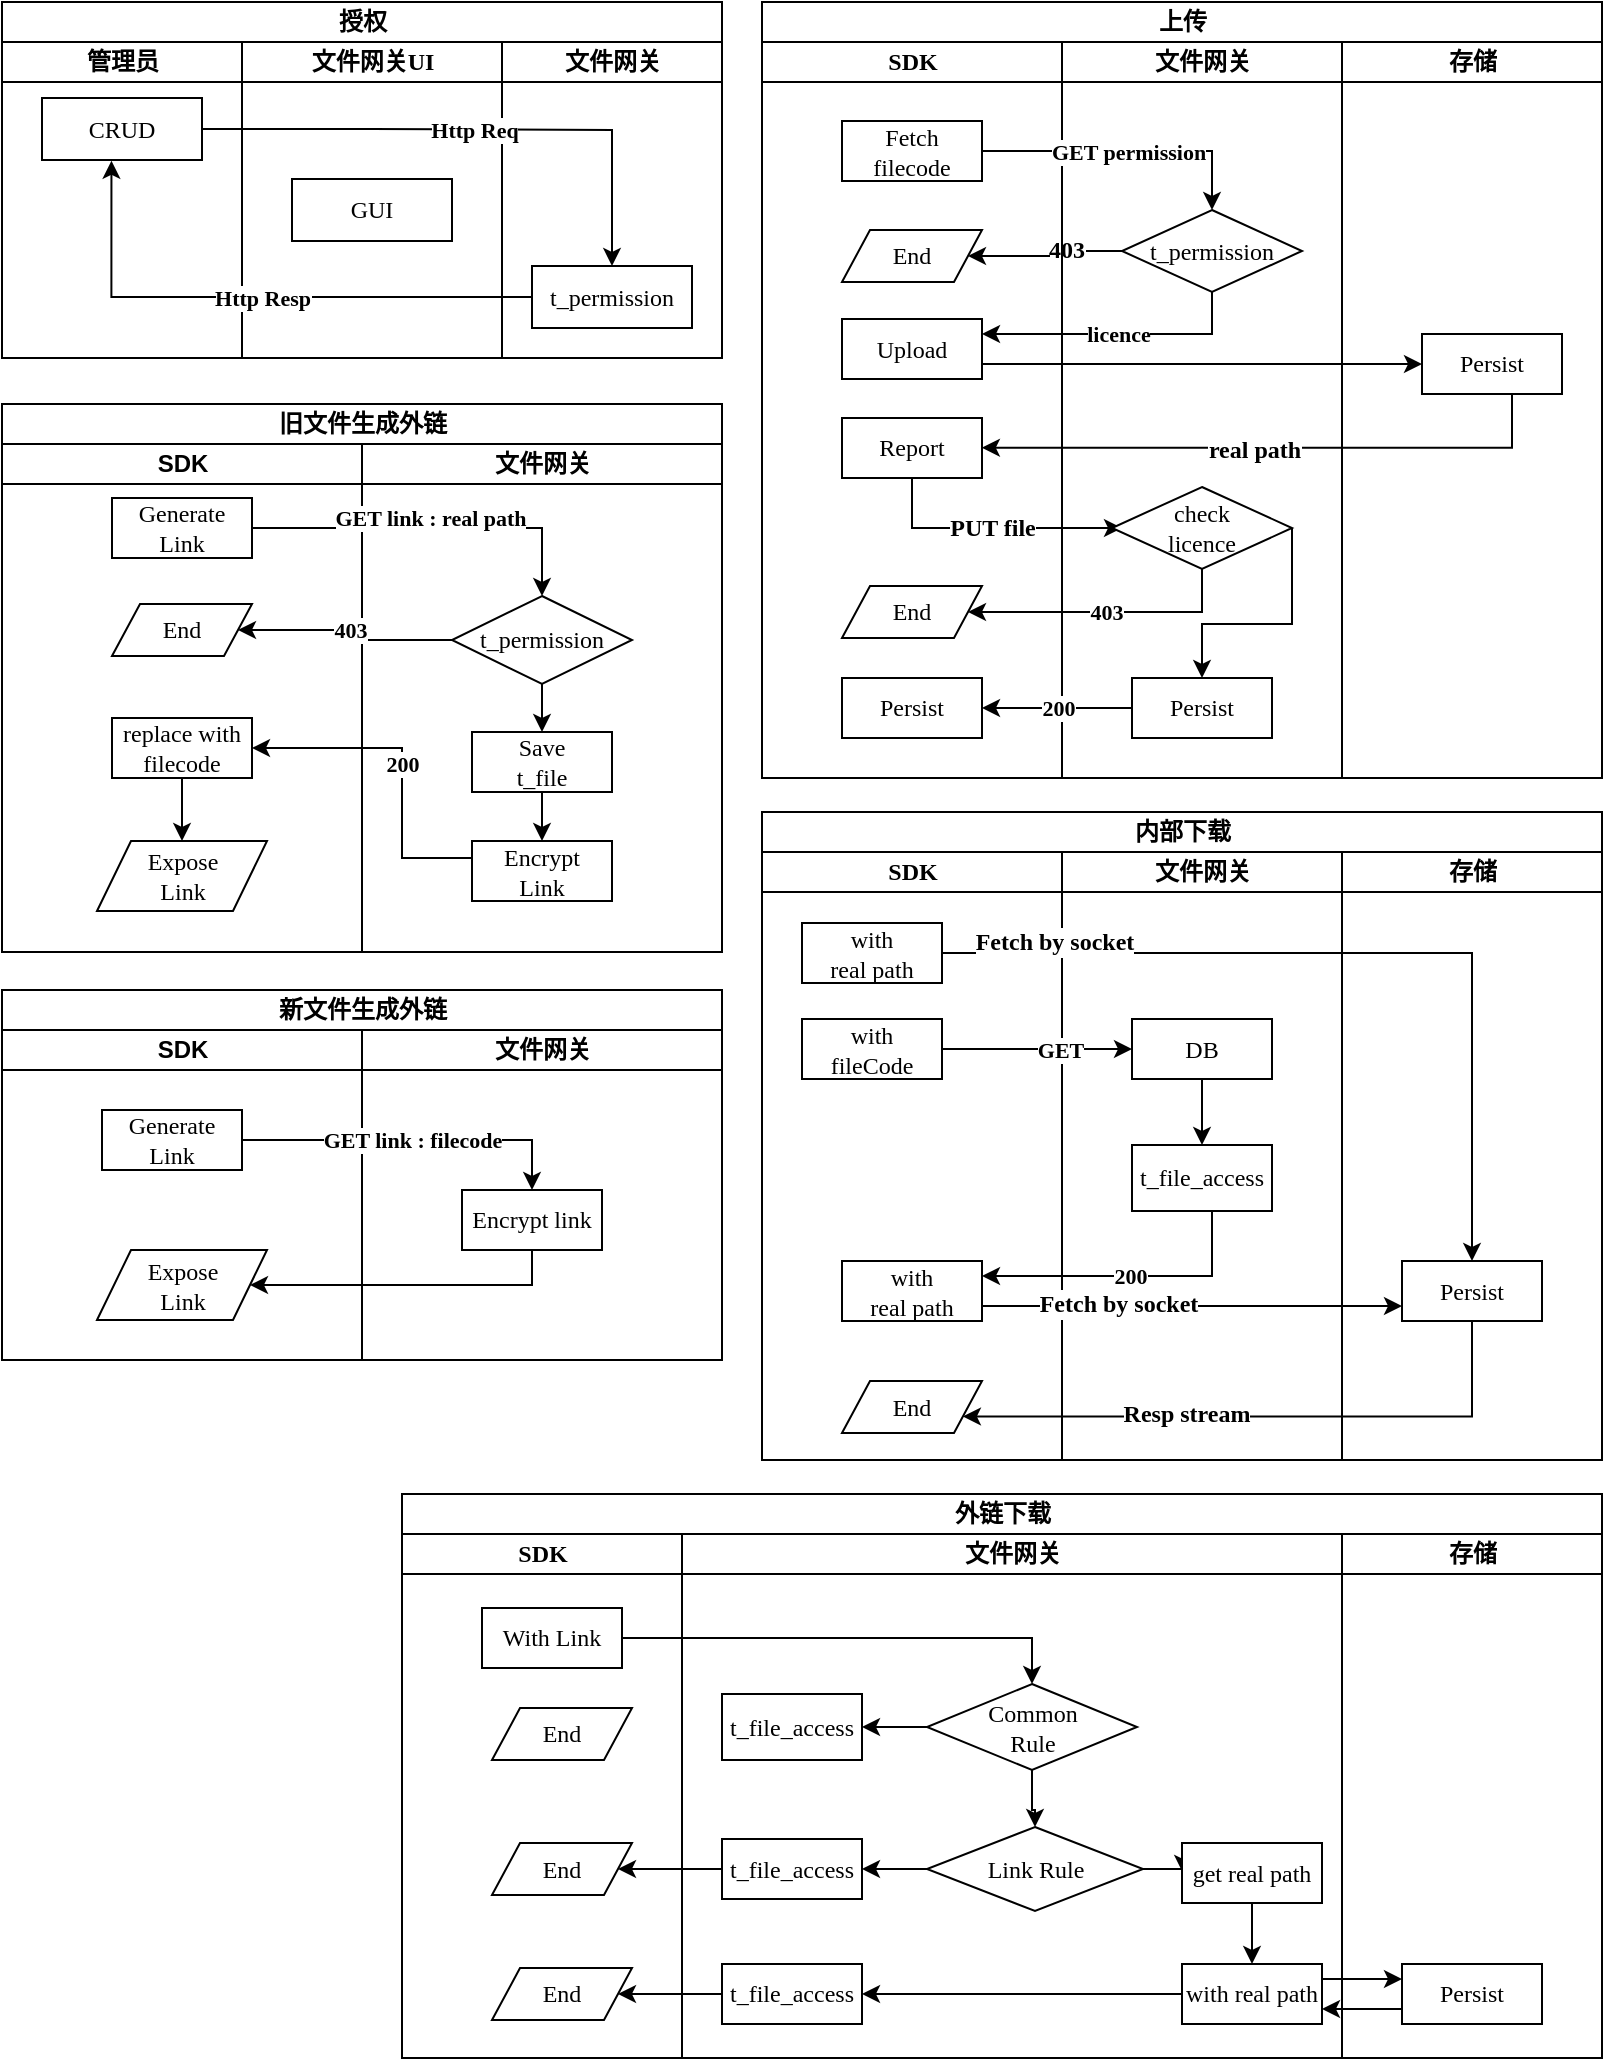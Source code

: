 <mxfile version="10.8.7" type="github"><diagram id="0jSTrixQ_6dw6H2w5kwn" name="第 1 页"><mxGraphModel dx="1802" dy="1701" grid="1" gridSize="10" guides="1" tooltips="1" connect="1" arrows="1" fold="1" page="1" pageScale="1" pageWidth="827" pageHeight="1169" math="0" shadow="0"><root><mxCell id="0"/><mxCell id="1" parent="0"/><mxCell id="T3XiFYMUW9kOPj78n2qc-5" value="上传" style="swimlane;html=1;childLayout=stackLayout;resizeParent=1;resizeParentMax=0;startSize=20;fontFamily=Times New Roman;" parent="1" vertex="1"><mxGeometry x="100" y="-108" width="420" height="388" as="geometry"/></mxCell><mxCell id="tSekcQTDTKY03K4hzvgR-7" style="edgeStyle=orthogonalEdgeStyle;rounded=0;comic=0;orthogonalLoop=1;jettySize=auto;html=1;fontFamily=Times New Roman;" edge="1" parent="T3XiFYMUW9kOPj78n2qc-5" source="tSekcQTDTKY03K4hzvgR-3" target="tSekcQTDTKY03K4hzvgR-8"><mxGeometry relative="1" as="geometry"><mxPoint x="90" y="129.5" as="targetPoint"/></mxGeometry></mxCell><mxCell id="tSekcQTDTKY03K4hzvgR-9" value="&lt;div&gt;&lt;b&gt;403&lt;/b&gt;&lt;/div&gt;" style="text;html=1;resizable=0;points=[];align=center;verticalAlign=middle;labelBackgroundColor=#ffffff;fontFamily=Times New Roman;" vertex="1" connectable="0" parent="tSekcQTDTKY03K4hzvgR-7"><mxGeometry x="-0.3" y="-1" relative="1" as="geometry"><mxPoint as="offset"/></mxGeometry></mxCell><mxCell id="T3XiFYMUW9kOPj78n2qc-6" value="SDK" style="swimlane;html=1;startSize=20;fontFamily=Times New Roman;" parent="T3XiFYMUW9kOPj78n2qc-5" vertex="1"><mxGeometry y="20" width="150" height="368" as="geometry"/></mxCell><mxCell id="T3XiFYMUW9kOPj78n2qc-10" value="Fetch filecode" style="rounded=0;whiteSpace=wrap;html=1;fontFamily=Times New Roman;" parent="T3XiFYMUW9kOPj78n2qc-6" vertex="1"><mxGeometry x="40" y="39.5" width="70" height="30" as="geometry"/></mxCell><mxCell id="tSekcQTDTKY03K4hzvgR-8" value="End" style="shape=parallelogram;perimeter=parallelogramPerimeter;whiteSpace=wrap;html=1;fontFamily=Times New Roman;" vertex="1" parent="T3XiFYMUW9kOPj78n2qc-6"><mxGeometry x="40" y="94" width="70" height="26" as="geometry"/></mxCell><mxCell id="tSekcQTDTKY03K4hzvgR-11" value="Upload" style="rounded=0;whiteSpace=wrap;html=1;fontFamily=Times New Roman;" vertex="1" parent="T3XiFYMUW9kOPj78n2qc-6"><mxGeometry x="40" y="138.5" width="70" height="30" as="geometry"/></mxCell><mxCell id="tSekcQTDTKY03K4hzvgR-30" value="Report" style="rounded=0;whiteSpace=wrap;html=1;fontFamily=Times New Roman;" vertex="1" parent="T3XiFYMUW9kOPj78n2qc-6"><mxGeometry x="40" y="188" width="70" height="30" as="geometry"/></mxCell><mxCell id="tSekcQTDTKY03K4hzvgR-66" value="Persist" style="rounded=0;whiteSpace=wrap;html=1;fontFamily=Times New Roman;" vertex="1" parent="T3XiFYMUW9kOPj78n2qc-6"><mxGeometry x="40" y="318" width="70" height="30" as="geometry"/></mxCell><mxCell id="tSekcQTDTKY03K4hzvgR-77" value="End" style="shape=parallelogram;perimeter=parallelogramPerimeter;whiteSpace=wrap;html=1;fontFamily=Times New Roman;" vertex="1" parent="T3XiFYMUW9kOPj78n2qc-6"><mxGeometry x="40" y="272" width="70" height="26" as="geometry"/></mxCell><mxCell id="T3XiFYMUW9kOPj78n2qc-7" value="文件网关" style="swimlane;html=1;startSize=20;fontFamily=Times New Roman;" parent="T3XiFYMUW9kOPj78n2qc-5" vertex="1"><mxGeometry x="150" y="20" width="140" height="368" as="geometry"/></mxCell><mxCell id="tSekcQTDTKY03K4hzvgR-3" value="t_permission" style="rhombus;whiteSpace=wrap;html=1;fontFamily=Times New Roman;" vertex="1" parent="T3XiFYMUW9kOPj78n2qc-7"><mxGeometry x="30" y="84" width="90" height="41" as="geometry"/></mxCell><mxCell id="tSekcQTDTKY03K4hzvgR-80" value="Persist" style="rounded=0;whiteSpace=wrap;html=1;fontFamily=Times New Roman;" vertex="1" parent="T3XiFYMUW9kOPj78n2qc-7"><mxGeometry x="35" y="318" width="70" height="30" as="geometry"/></mxCell><mxCell id="T3XiFYMUW9kOPj78n2qc-8" value="存储" style="swimlane;html=1;startSize=20;fontFamily=Times New Roman;" parent="T3XiFYMUW9kOPj78n2qc-5" vertex="1"><mxGeometry x="290" y="20" width="130" height="368" as="geometry"/></mxCell><mxCell id="tSekcQTDTKY03K4hzvgR-15" value="Persist" style="rounded=0;whiteSpace=wrap;html=1;fontFamily=Times New Roman;" vertex="1" parent="T3XiFYMUW9kOPj78n2qc-8"><mxGeometry x="40" y="146" width="70" height="30" as="geometry"/></mxCell><mxCell id="tSekcQTDTKY03K4hzvgR-26" style="edgeStyle=orthogonalEdgeStyle;rounded=0;comic=0;orthogonalLoop=1;jettySize=auto;html=1;entryX=1;entryY=0.5;entryDx=0;entryDy=0;fontFamily=Times New Roman;" edge="1" parent="T3XiFYMUW9kOPj78n2qc-5" source="tSekcQTDTKY03K4hzvgR-15"><mxGeometry relative="1" as="geometry"><mxPoint x="109.931" y="222.862" as="targetPoint"/><Array as="points"><mxPoint x="375" y="223"/></Array></mxGeometry></mxCell><mxCell id="tSekcQTDTKY03K4hzvgR-27" value="&lt;b&gt;real path&lt;/b&gt;" style="text;html=1;resizable=0;points=[];align=center;verticalAlign=middle;labelBackgroundColor=#ffffff;fontFamily=Times New Roman;" vertex="1" connectable="0" parent="tSekcQTDTKY03K4hzvgR-26"><mxGeometry x="0.071" y="1" relative="1" as="geometry"><mxPoint as="offset"/></mxGeometry></mxCell><mxCell id="tSekcQTDTKY03K4hzvgR-34" style="edgeStyle=orthogonalEdgeStyle;rounded=0;comic=0;orthogonalLoop=1;jettySize=auto;html=1;fontFamily=Times New Roman;" edge="1" parent="T3XiFYMUW9kOPj78n2qc-5" source="tSekcQTDTKY03K4hzvgR-30"><mxGeometry relative="1" as="geometry"><mxPoint x="180" y="263" as="targetPoint"/><Array as="points"><mxPoint x="75" y="263"/></Array></mxGeometry></mxCell><mxCell id="tSekcQTDTKY03K4hzvgR-35" value="&lt;div&gt;PUT file&lt;/div&gt;" style="text;html=1;resizable=0;points=[];align=center;verticalAlign=middle;labelBackgroundColor=#ffffff;fontStyle=1;fontFamily=Times New Roman;" vertex="1" connectable="0" parent="tSekcQTDTKY03K4hzvgR-34"><mxGeometry x="-0.329" relative="1" as="geometry"><mxPoint x="21" as="offset"/></mxGeometry></mxCell><mxCell id="tSekcQTDTKY03K4hzvgR-61" style="edgeStyle=orthogonalEdgeStyle;rounded=0;comic=0;orthogonalLoop=1;jettySize=auto;html=1;exitX=1;exitY=0.75;exitDx=0;exitDy=0;entryX=0;entryY=0.5;entryDx=0;entryDy=0;fontFamily=Times New Roman;" edge="1" parent="T3XiFYMUW9kOPj78n2qc-5" source="tSekcQTDTKY03K4hzvgR-11" target="tSekcQTDTKY03K4hzvgR-15"><mxGeometry relative="1" as="geometry"/></mxCell><mxCell id="tSekcQTDTKY03K4hzvgR-65" value="&lt;b&gt;GET permission&lt;/b&gt;" style="edgeStyle=orthogonalEdgeStyle;rounded=0;comic=0;orthogonalLoop=1;jettySize=auto;html=1;entryX=0.5;entryY=0;entryDx=0;entryDy=0;fontFamily=Times New Roman;" edge="1" parent="T3XiFYMUW9kOPj78n2qc-5" source="T3XiFYMUW9kOPj78n2qc-10" target="tSekcQTDTKY03K4hzvgR-3"><mxGeometry relative="1" as="geometry"/></mxCell><mxCell id="tSekcQTDTKY03K4hzvgR-84" value="&lt;b&gt;licence&lt;/b&gt;" style="edgeStyle=orthogonalEdgeStyle;rounded=0;comic=0;orthogonalLoop=1;jettySize=auto;html=1;entryX=1;entryY=0.25;entryDx=0;entryDy=0;fontFamily=Times New Roman;" edge="1" parent="T3XiFYMUW9kOPj78n2qc-5" source="tSekcQTDTKY03K4hzvgR-3" target="tSekcQTDTKY03K4hzvgR-11"><mxGeometry relative="1" as="geometry"><Array as="points"><mxPoint x="225" y="166"/></Array></mxGeometry></mxCell><mxCell id="tSekcQTDTKY03K4hzvgR-86" value="&lt;b&gt;200&lt;/b&gt;" style="edgeStyle=orthogonalEdgeStyle;rounded=0;comic=0;orthogonalLoop=1;jettySize=auto;html=1;entryX=1;entryY=0.5;entryDx=0;entryDy=0;fontFamily=Times New Roman;" edge="1" parent="T3XiFYMUW9kOPj78n2qc-5" source="tSekcQTDTKY03K4hzvgR-80" target="tSekcQTDTKY03K4hzvgR-66"><mxGeometry relative="1" as="geometry"/></mxCell><mxCell id="T3XiFYMUW9kOPj78n2qc-14" value="授权" style="swimlane;html=1;childLayout=stackLayout;resizeParent=1;resizeParentMax=0;startSize=20;fontFamily=Times New Roman;" parent="1" vertex="1"><mxGeometry x="-280" y="-108" width="360" height="178" as="geometry"/></mxCell><mxCell id="T3XiFYMUW9kOPj78n2qc-15" value="管理员" style="swimlane;html=1;startSize=20;fontFamily=Times New Roman;" parent="T3XiFYMUW9kOPj78n2qc-14" vertex="1"><mxGeometry y="20" width="120" height="158" as="geometry"/></mxCell><mxCell id="T3XiFYMUW9kOPj78n2qc-18" value="&lt;div&gt;CRUD&lt;/div&gt;" style="rounded=0;whiteSpace=wrap;html=1;fontFamily=Times New Roman;" parent="T3XiFYMUW9kOPj78n2qc-15" vertex="1"><mxGeometry x="20" y="28" width="80" height="31" as="geometry"/></mxCell><mxCell id="T3XiFYMUW9kOPj78n2qc-16" value="文件网关UI" style="swimlane;html=1;startSize=20;fontFamily=Times New Roman;" parent="T3XiFYMUW9kOPj78n2qc-14" vertex="1"><mxGeometry x="120" y="20" width="130" height="158" as="geometry"/></mxCell><mxCell id="T3XiFYMUW9kOPj78n2qc-21" value="GUI" style="rounded=0;whiteSpace=wrap;html=1;fontFamily=Times New Roman;" parent="T3XiFYMUW9kOPj78n2qc-16" vertex="1"><mxGeometry x="25" y="68.5" width="80" height="31" as="geometry"/></mxCell><mxCell id="T3XiFYMUW9kOPj78n2qc-17" value="文件网关" style="swimlane;html=1;startSize=20;fontFamily=Times New Roman;" parent="T3XiFYMUW9kOPj78n2qc-14" vertex="1"><mxGeometry x="250" y="20" width="110" height="158" as="geometry"/></mxCell><mxCell id="T3XiFYMUW9kOPj78n2qc-23" value="t_permission" style="rounded=0;whiteSpace=wrap;html=1;fontFamily=Times New Roman;" parent="T3XiFYMUW9kOPj78n2qc-17" vertex="1"><mxGeometry x="15" y="112" width="80" height="31" as="geometry"/></mxCell><mxCell id="T3XiFYMUW9kOPj78n2qc-24" value="&lt;font&gt;&lt;b&gt;Http Req&lt;/b&gt;&lt;/font&gt;" style="edgeStyle=orthogonalEdgeStyle;rounded=0;comic=0;orthogonalLoop=1;jettySize=auto;html=1;entryX=0.5;entryY=0;entryDx=0;entryDy=0;fontFamily=Times New Roman;exitX=1;exitY=0.5;exitDx=0;exitDy=0;" parent="T3XiFYMUW9kOPj78n2qc-14" source="T3XiFYMUW9kOPj78n2qc-18" target="T3XiFYMUW9kOPj78n2qc-23" edge="1"><mxGeometry relative="1" as="geometry"><mxPoint x="260" y="116.5" as="targetPoint"/><mxPoint x="150" y="68" as="sourcePoint"/><Array as="points"><mxPoint x="185" y="64"/><mxPoint x="305" y="64"/></Array></mxGeometry></mxCell><mxCell id="T3XiFYMUW9kOPj78n2qc-25" value="&lt;b&gt;Http Resp&lt;/b&gt;" style="edgeStyle=orthogonalEdgeStyle;rounded=0;comic=0;orthogonalLoop=1;jettySize=auto;html=1;entryX=0.434;entryY=1.013;entryDx=0;entryDy=0;fontFamily=Times New Roman;entryPerimeter=0;" parent="T3XiFYMUW9kOPj78n2qc-14" source="T3XiFYMUW9kOPj78n2qc-23" target="T3XiFYMUW9kOPj78n2qc-18" edge="1"><mxGeometry x="-0.031" relative="1" as="geometry"><mxPoint as="offset"/></mxGeometry></mxCell><mxCell id="tSekcQTDTKY03K4hzvgR-51" value="旧文件生成外链" style="swimlane;html=1;childLayout=stackLayout;resizeParent=1;resizeParentMax=0;startSize=20;fontFamily=Times New Roman;" vertex="1" parent="1"><mxGeometry x="-280" y="93" width="360" height="274" as="geometry"/></mxCell><mxCell id="tSekcQTDTKY03K4hzvgR-52" value="SDK" style="swimlane;html=1;startSize=20;" vertex="1" parent="tSekcQTDTKY03K4hzvgR-51"><mxGeometry y="20" width="180" height="254" as="geometry"/></mxCell><mxCell id="tSekcQTDTKY03K4hzvgR-106" value="&lt;div&gt;Expose&lt;/div&gt;&lt;div&gt;Link&lt;/div&gt;" style="shape=parallelogram;perimeter=parallelogramPerimeter;whiteSpace=wrap;html=1;fontFamily=Times New Roman;" vertex="1" parent="tSekcQTDTKY03K4hzvgR-52"><mxGeometry x="47.5" y="198.5" width="85" height="35" as="geometry"/></mxCell><mxCell id="tSekcQTDTKY03K4hzvgR-53" value="文件网关" style="swimlane;html=1;startSize=20;" vertex="1" parent="tSekcQTDTKY03K4hzvgR-51"><mxGeometry x="180" y="20" width="180" height="254" as="geometry"/></mxCell><mxCell id="tSekcQTDTKY03K4hzvgR-101" style="edgeStyle=orthogonalEdgeStyle;rounded=0;comic=0;orthogonalLoop=1;jettySize=auto;html=1;entryX=0.5;entryY=0;entryDx=0;entryDy=0;fontFamily=Times New Roman;" edge="1" parent="tSekcQTDTKY03K4hzvgR-53" source="tSekcQTDTKY03K4hzvgR-87" target="tSekcQTDTKY03K4hzvgR-100"><mxGeometry relative="1" as="geometry"/></mxCell><mxCell id="tSekcQTDTKY03K4hzvgR-87" value="t_permission" style="rhombus;whiteSpace=wrap;html=1;fontFamily=Times New Roman;" vertex="1" parent="tSekcQTDTKY03K4hzvgR-53"><mxGeometry x="45" y="76" width="90" height="44" as="geometry"/></mxCell><mxCell id="tSekcQTDTKY03K4hzvgR-132" style="edgeStyle=orthogonalEdgeStyle;rounded=0;comic=0;orthogonalLoop=1;jettySize=auto;html=1;entryX=0.5;entryY=0;entryDx=0;entryDy=0;fontFamily=Times New Roman;" edge="1" parent="tSekcQTDTKY03K4hzvgR-53" source="tSekcQTDTKY03K4hzvgR-100" target="tSekcQTDTKY03K4hzvgR-130"><mxGeometry relative="1" as="geometry"/></mxCell><mxCell id="tSekcQTDTKY03K4hzvgR-100" value="Save&lt;div&gt;t_file&lt;/div&gt;" style="rounded=0;whiteSpace=wrap;html=1;fontFamily=Times New Roman;" vertex="1" parent="tSekcQTDTKY03K4hzvgR-53"><mxGeometry x="55" y="144" width="70" height="30" as="geometry"/></mxCell><mxCell id="tSekcQTDTKY03K4hzvgR-130" value="Encrypt&lt;div&gt;Link&lt;/div&gt;" style="rounded=0;whiteSpace=wrap;html=1;fontFamily=Times New Roman;" vertex="1" parent="tSekcQTDTKY03K4hzvgR-53"><mxGeometry x="55" y="198.5" width="70" height="30" as="geometry"/></mxCell><mxCell id="tSekcQTDTKY03K4hzvgR-93" value="&lt;b&gt;GET link : real path&lt;br&gt;&lt;/b&gt;" style="edgeStyle=orthogonalEdgeStyle;rounded=0;comic=0;orthogonalLoop=1;jettySize=auto;html=1;entryX=0.5;entryY=0;entryDx=0;entryDy=0;fontFamily=Times New Roman;" edge="1" parent="1" source="tSekcQTDTKY03K4hzvgR-70" target="tSekcQTDTKY03K4hzvgR-87"><mxGeometry x="-0.011" y="5" relative="1" as="geometry"><mxPoint as="offset"/></mxGeometry></mxCell><mxCell id="tSekcQTDTKY03K4hzvgR-70" value="Generate Link" style="rounded=0;whiteSpace=wrap;html=1;fontFamily=Times New Roman;" vertex="1" parent="1"><mxGeometry x="-225" y="140" width="70" height="30" as="geometry"/></mxCell><mxCell id="tSekcQTDTKY03K4hzvgR-82" value="&lt;b&gt;403&lt;/b&gt;" style="edgeStyle=orthogonalEdgeStyle;rounded=0;comic=0;orthogonalLoop=1;jettySize=auto;html=1;exitX=0.5;exitY=1;exitDx=0;exitDy=0;fontFamily=Times New Roman;entryX=1;entryY=0.5;entryDx=0;entryDy=0;" edge="1" parent="1" source="tSekcQTDTKY03K4hzvgR-71" target="tSekcQTDTKY03K4hzvgR-77"><mxGeometry relative="1" as="geometry"><mxPoint x="210" y="196" as="targetPoint"/><Array as="points"><mxPoint x="320" y="197"/></Array></mxGeometry></mxCell><mxCell id="tSekcQTDTKY03K4hzvgR-85" style="edgeStyle=orthogonalEdgeStyle;rounded=0;comic=0;orthogonalLoop=1;jettySize=auto;html=1;exitX=1;exitY=0.5;exitDx=0;exitDy=0;entryX=0.5;entryY=0;entryDx=0;entryDy=0;fontFamily=Times New Roman;" edge="1" parent="1" source="tSekcQTDTKY03K4hzvgR-71" target="tSekcQTDTKY03K4hzvgR-80"><mxGeometry relative="1" as="geometry"><Array as="points"><mxPoint x="365" y="203"/><mxPoint x="320" y="203"/></Array></mxGeometry></mxCell><mxCell id="tSekcQTDTKY03K4hzvgR-71" value="&lt;div&gt;check&lt;br&gt;&lt;/div&gt;&lt;div&gt;licence&lt;/div&gt;" style="rhombus;whiteSpace=wrap;html=1;fontFamily=Times New Roman;" vertex="1" parent="1"><mxGeometry x="275" y="134.5" width="90" height="41" as="geometry"/></mxCell><mxCell id="tSekcQTDTKY03K4hzvgR-97" value="End" style="shape=parallelogram;perimeter=parallelogramPerimeter;whiteSpace=wrap;html=1;fontFamily=Times New Roman;" vertex="1" parent="1"><mxGeometry x="-225" y="193" width="70" height="26" as="geometry"/></mxCell><mxCell id="tSekcQTDTKY03K4hzvgR-98" value="&lt;b&gt;403&lt;/b&gt;" style="edgeStyle=orthogonalEdgeStyle;rounded=0;comic=0;orthogonalLoop=1;jettySize=auto;html=1;entryX=1;entryY=0.5;entryDx=0;entryDy=0;fontFamily=Times New Roman;" edge="1" parent="1" source="tSekcQTDTKY03K4hzvgR-87" target="tSekcQTDTKY03K4hzvgR-97"><mxGeometry relative="1" as="geometry"/></mxCell><mxCell id="tSekcQTDTKY03K4hzvgR-109" style="edgeStyle=orthogonalEdgeStyle;rounded=0;comic=0;orthogonalLoop=1;jettySize=auto;html=1;entryX=0.5;entryY=0;entryDx=0;entryDy=0;fontFamily=Times New Roman;" edge="1" parent="1" source="tSekcQTDTKY03K4hzvgR-103" target="tSekcQTDTKY03K4hzvgR-106"><mxGeometry relative="1" as="geometry"/></mxCell><mxCell id="tSekcQTDTKY03K4hzvgR-103" value="&lt;div&gt;replace with&lt;/div&gt;&lt;div&gt;filecode&lt;/div&gt;" style="rounded=0;whiteSpace=wrap;html=1;fontFamily=Times New Roman;" vertex="1" parent="1"><mxGeometry x="-225" y="250" width="70" height="30" as="geometry"/></mxCell><mxCell id="tSekcQTDTKY03K4hzvgR-118" value="新文件生成外链" style="swimlane;html=1;childLayout=stackLayout;resizeParent=1;resizeParentMax=0;startSize=20;fontFamily=Times New Roman;" vertex="1" parent="1"><mxGeometry x="-280" y="386" width="360" height="185" as="geometry"/></mxCell><mxCell id="tSekcQTDTKY03K4hzvgR-119" value="SDK" style="swimlane;html=1;startSize=20;" vertex="1" parent="tSekcQTDTKY03K4hzvgR-118"><mxGeometry y="20" width="180" height="165" as="geometry"/></mxCell><mxCell id="tSekcQTDTKY03K4hzvgR-120" value="&lt;div&gt;Expose&lt;/div&gt;&lt;div&gt;Link&lt;/div&gt;" style="shape=parallelogram;perimeter=parallelogramPerimeter;whiteSpace=wrap;html=1;fontFamily=Times New Roman;" vertex="1" parent="tSekcQTDTKY03K4hzvgR-119"><mxGeometry x="47.5" y="110" width="85" height="35" as="geometry"/></mxCell><mxCell id="tSekcQTDTKY03K4hzvgR-125" value="Generate Link" style="rounded=0;whiteSpace=wrap;html=1;fontFamily=Times New Roman;" vertex="1" parent="tSekcQTDTKY03K4hzvgR-119"><mxGeometry x="50" y="40" width="70" height="30" as="geometry"/></mxCell><mxCell id="tSekcQTDTKY03K4hzvgR-121" value="文件网关" style="swimlane;html=1;startSize=20;" vertex="1" parent="tSekcQTDTKY03K4hzvgR-118"><mxGeometry x="180" y="20" width="180" height="165" as="geometry"/></mxCell><mxCell id="tSekcQTDTKY03K4hzvgR-124" value="Encrypt link" style="rounded=0;whiteSpace=wrap;html=1;fontFamily=Times New Roman;" vertex="1" parent="tSekcQTDTKY03K4hzvgR-121"><mxGeometry x="50" y="80" width="70" height="30" as="geometry"/></mxCell><mxCell id="tSekcQTDTKY03K4hzvgR-128" value="&lt;b&gt;GET link : filecode&lt;/b&gt;" style="edgeStyle=orthogonalEdgeStyle;rounded=0;comic=0;orthogonalLoop=1;jettySize=auto;html=1;entryX=0.5;entryY=0;entryDx=0;entryDy=0;fontFamily=Times New Roman;" edge="1" parent="tSekcQTDTKY03K4hzvgR-118" source="tSekcQTDTKY03K4hzvgR-125" target="tSekcQTDTKY03K4hzvgR-124"><mxGeometry relative="1" as="geometry"/></mxCell><mxCell id="tSekcQTDTKY03K4hzvgR-129" style="edgeStyle=orthogonalEdgeStyle;rounded=0;comic=0;orthogonalLoop=1;jettySize=auto;html=1;entryX=1;entryY=0.5;entryDx=0;entryDy=0;fontFamily=Times New Roman;" edge="1" parent="tSekcQTDTKY03K4hzvgR-118" source="tSekcQTDTKY03K4hzvgR-124" target="tSekcQTDTKY03K4hzvgR-120"><mxGeometry relative="1" as="geometry"><Array as="points"><mxPoint x="265" y="147"/></Array></mxGeometry></mxCell><mxCell id="tSekcQTDTKY03K4hzvgR-133" value="&lt;b&gt;200&lt;/b&gt;" style="edgeStyle=orthogonalEdgeStyle;rounded=0;comic=0;orthogonalLoop=1;jettySize=auto;html=1;entryX=1;entryY=0.5;entryDx=0;entryDy=0;fontFamily=Times New Roman;" edge="1" parent="1" source="tSekcQTDTKY03K4hzvgR-130" target="tSekcQTDTKY03K4hzvgR-103"><mxGeometry relative="1" as="geometry"><Array as="points"><mxPoint x="-80" y="320"/><mxPoint x="-80" y="265"/></Array></mxGeometry></mxCell><mxCell id="tSekcQTDTKY03K4hzvgR-180" value="内部下载" style="swimlane;html=1;childLayout=stackLayout;resizeParent=1;resizeParentMax=0;startSize=20;fontFamily=Times New Roman;" vertex="1" parent="1"><mxGeometry x="100" y="297" width="420" height="324" as="geometry"/></mxCell><mxCell id="tSekcQTDTKY03K4hzvgR-183" value="SDK" style="swimlane;html=1;startSize=20;fontFamily=Times New Roman;" vertex="1" parent="tSekcQTDTKY03K4hzvgR-180"><mxGeometry y="20" width="150" height="304" as="geometry"/></mxCell><mxCell id="tSekcQTDTKY03K4hzvgR-184" value="&lt;div&gt;with&lt;/div&gt;&lt;div&gt;real path&lt;br&gt;&lt;/div&gt;" style="rounded=0;whiteSpace=wrap;html=1;fontFamily=Times New Roman;" vertex="1" parent="tSekcQTDTKY03K4hzvgR-183"><mxGeometry x="20" y="35.5" width="70" height="30" as="geometry"/></mxCell><mxCell id="tSekcQTDTKY03K4hzvgR-188" value="&lt;div&gt;with&lt;/div&gt;&lt;div&gt;real path&lt;/div&gt;" style="rounded=0;whiteSpace=wrap;html=1;fontFamily=Times New Roman;" vertex="1" parent="tSekcQTDTKY03K4hzvgR-183"><mxGeometry x="40" y="204.5" width="70" height="30" as="geometry"/></mxCell><mxCell id="tSekcQTDTKY03K4hzvgR-189" value="End" style="shape=parallelogram;perimeter=parallelogramPerimeter;whiteSpace=wrap;html=1;fontFamily=Times New Roman;" vertex="1" parent="tSekcQTDTKY03K4hzvgR-183"><mxGeometry x="40" y="264.5" width="70" height="26" as="geometry"/></mxCell><mxCell id="tSekcQTDTKY03K4hzvgR-276" value="&lt;div&gt;with&lt;/div&gt;&lt;div&gt;fileCode&lt;br&gt;&lt;/div&gt;" style="rounded=0;whiteSpace=wrap;html=1;fontFamily=Times New Roman;" vertex="1" parent="tSekcQTDTKY03K4hzvgR-183"><mxGeometry x="20" y="83.5" width="70" height="30" as="geometry"/></mxCell><mxCell id="tSekcQTDTKY03K4hzvgR-190" value="文件网关" style="swimlane;html=1;startSize=20;fontFamily=Times New Roman;" vertex="1" parent="tSekcQTDTKY03K4hzvgR-180"><mxGeometry x="150" y="20" width="140" height="304" as="geometry"/></mxCell><mxCell id="tSekcQTDTKY03K4hzvgR-279" style="edgeStyle=orthogonalEdgeStyle;rounded=0;comic=0;orthogonalLoop=1;jettySize=auto;html=1;entryX=0.5;entryY=0;entryDx=0;entryDy=0;fontFamily=Times New Roman;" edge="1" parent="tSekcQTDTKY03K4hzvgR-190" source="tSekcQTDTKY03K4hzvgR-186" target="tSekcQTDTKY03K4hzvgR-219"><mxGeometry relative="1" as="geometry"/></mxCell><mxCell id="tSekcQTDTKY03K4hzvgR-186" value="DB" style="rounded=0;whiteSpace=wrap;html=1;fontFamily=Times New Roman;" vertex="1" parent="tSekcQTDTKY03K4hzvgR-190"><mxGeometry x="35" y="83.5" width="70" height="30" as="geometry"/></mxCell><mxCell id="tSekcQTDTKY03K4hzvgR-219" value="t_file_access" style="rounded=0;whiteSpace=wrap;html=1;fontFamily=Times New Roman;" vertex="1" parent="tSekcQTDTKY03K4hzvgR-190"><mxGeometry x="35" y="146.5" width="70" height="33" as="geometry"/></mxCell><mxCell id="tSekcQTDTKY03K4hzvgR-193" value="存储" style="swimlane;html=1;startSize=20;fontFamily=Times New Roman;" vertex="1" parent="tSekcQTDTKY03K4hzvgR-180"><mxGeometry x="290" y="20" width="130" height="304" as="geometry"/></mxCell><mxCell id="tSekcQTDTKY03K4hzvgR-194" value="Persist" style="rounded=0;whiteSpace=wrap;html=1;fontFamily=Times New Roman;" vertex="1" parent="tSekcQTDTKY03K4hzvgR-193"><mxGeometry x="30" y="204.5" width="70" height="30" as="geometry"/></mxCell><mxCell id="tSekcQTDTKY03K4hzvgR-205" style="edgeStyle=orthogonalEdgeStyle;rounded=0;comic=0;orthogonalLoop=1;jettySize=auto;html=1;entryX=0.5;entryY=0;entryDx=0;entryDy=0;fontFamily=Times New Roman;exitX=1;exitY=0.5;exitDx=0;exitDy=0;" edge="1" parent="tSekcQTDTKY03K4hzvgR-180" source="tSekcQTDTKY03K4hzvgR-184" target="tSekcQTDTKY03K4hzvgR-194"><mxGeometry relative="1" as="geometry"><mxPoint x="119.806" y="130.086" as="sourcePoint"/><Array as="points"><mxPoint x="355" y="70"/></Array></mxGeometry></mxCell><mxCell id="tSekcQTDTKY03K4hzvgR-208" value="&lt;div&gt;&lt;b&gt;Fetch by socket&lt;/b&gt;&lt;/div&gt;" style="text;html=1;resizable=0;points=[];align=center;verticalAlign=middle;labelBackgroundColor=#ffffff;fontFamily=Times New Roman;" vertex="1" connectable="0" parent="tSekcQTDTKY03K4hzvgR-205"><mxGeometry x="0.118" y="3" relative="1" as="geometry"><mxPoint x="-178" y="-3" as="offset"/></mxGeometry></mxCell><mxCell id="tSekcQTDTKY03K4hzvgR-210" value="&lt;b&gt;GET&lt;br&gt;&lt;/b&gt;" style="edgeStyle=orthogonalEdgeStyle;rounded=0;comic=0;orthogonalLoop=1;jettySize=auto;html=1;entryX=0;entryY=0.5;entryDx=0;entryDy=0;fontFamily=Times New Roman;exitX=1;exitY=0.5;exitDx=0;exitDy=0;" edge="1" parent="tSekcQTDTKY03K4hzvgR-180" source="tSekcQTDTKY03K4hzvgR-276" target="tSekcQTDTKY03K4hzvgR-186"><mxGeometry x="0.247" relative="1" as="geometry"><mxPoint x="75.241" y="149.893" as="sourcePoint"/><Array as="points"/><mxPoint as="offset"/></mxGeometry></mxCell><mxCell id="tSekcQTDTKY03K4hzvgR-213" style="edgeStyle=orthogonalEdgeStyle;rounded=0;comic=0;orthogonalLoop=1;jettySize=auto;html=1;exitX=1;exitY=0.75;exitDx=0;exitDy=0;entryX=0;entryY=0.75;entryDx=0;entryDy=0;fontFamily=Times New Roman;" edge="1" parent="tSekcQTDTKY03K4hzvgR-180" source="tSekcQTDTKY03K4hzvgR-188" target="tSekcQTDTKY03K4hzvgR-194"><mxGeometry relative="1" as="geometry"><Array as="points"><mxPoint x="320" y="247"/></Array></mxGeometry></mxCell><mxCell id="tSekcQTDTKY03K4hzvgR-216" value="&lt;div&gt;&lt;b&gt;Fetch by socket&lt;/b&gt;&lt;/div&gt;" style="text;html=1;resizable=0;points=[];align=center;verticalAlign=middle;labelBackgroundColor=#ffffff;fontFamily=Times New Roman;" vertex="1" connectable="0" parent="tSekcQTDTKY03K4hzvgR-213"><mxGeometry x="-0.351" y="1" relative="1" as="geometry"><mxPoint as="offset"/></mxGeometry></mxCell><mxCell id="tSekcQTDTKY03K4hzvgR-223" value="&lt;b&gt;200&lt;/b&gt;" style="edgeStyle=orthogonalEdgeStyle;rounded=0;comic=0;orthogonalLoop=1;jettySize=auto;html=1;entryX=1;entryY=0.25;entryDx=0;entryDy=0;fontFamily=Times New Roman;" edge="1" parent="tSekcQTDTKY03K4hzvgR-180" source="tSekcQTDTKY03K4hzvgR-219" target="tSekcQTDTKY03K4hzvgR-188"><mxGeometry relative="1" as="geometry"><Array as="points"><mxPoint x="225" y="232"/></Array></mxGeometry></mxCell><mxCell id="tSekcQTDTKY03K4hzvgR-280" style="edgeStyle=orthogonalEdgeStyle;rounded=0;comic=0;orthogonalLoop=1;jettySize=auto;html=1;entryX=1;entryY=0.75;entryDx=0;entryDy=0;fontFamily=Times New Roman;" edge="1" parent="tSekcQTDTKY03K4hzvgR-180" source="tSekcQTDTKY03K4hzvgR-194" target="tSekcQTDTKY03K4hzvgR-189"><mxGeometry relative="1" as="geometry"><Array as="points"><mxPoint x="355" y="302"/></Array></mxGeometry></mxCell><mxCell id="tSekcQTDTKY03K4hzvgR-281" value="&lt;b&gt;Resp stream&lt;/b&gt;" style="text;html=1;resizable=0;points=[];align=center;verticalAlign=middle;labelBackgroundColor=#ffffff;fontFamily=Times New Roman;" vertex="1" connectable="0" parent="tSekcQTDTKY03K4hzvgR-280"><mxGeometry x="0.26" y="-1" relative="1" as="geometry"><mxPoint as="offset"/></mxGeometry></mxCell><mxCell id="tSekcQTDTKY03K4hzvgR-224" value="外链下载" style="swimlane;html=1;childLayout=stackLayout;resizeParent=1;resizeParentMax=0;startSize=20;fontFamily=Times New Roman;" vertex="1" parent="1"><mxGeometry x="-80" y="638" width="600" height="282" as="geometry"/></mxCell><mxCell id="tSekcQTDTKY03K4hzvgR-225" value="SDK" style="swimlane;html=1;startSize=20;fontFamily=Times New Roman;" vertex="1" parent="tSekcQTDTKY03K4hzvgR-224"><mxGeometry y="20" width="140" height="262" as="geometry"/></mxCell><mxCell id="tSekcQTDTKY03K4hzvgR-226" value="With Link" style="rounded=0;whiteSpace=wrap;html=1;fontFamily=Times New Roman;" vertex="1" parent="tSekcQTDTKY03K4hzvgR-225"><mxGeometry x="40" y="37" width="70" height="30" as="geometry"/></mxCell><mxCell id="tSekcQTDTKY03K4hzvgR-228" value="End" style="shape=parallelogram;perimeter=parallelogramPerimeter;whiteSpace=wrap;html=1;fontFamily=Times New Roman;" vertex="1" parent="tSekcQTDTKY03K4hzvgR-225"><mxGeometry x="45" y="87" width="70" height="26" as="geometry"/></mxCell><mxCell id="tSekcQTDTKY03K4hzvgR-252" value="End" style="shape=parallelogram;perimeter=parallelogramPerimeter;whiteSpace=wrap;html=1;fontFamily=Times New Roman;" vertex="1" parent="tSekcQTDTKY03K4hzvgR-225"><mxGeometry x="45" y="154.5" width="70" height="26" as="geometry"/></mxCell><mxCell id="tSekcQTDTKY03K4hzvgR-263" value="End" style="shape=parallelogram;perimeter=parallelogramPerimeter;whiteSpace=wrap;html=1;fontFamily=Times New Roman;" vertex="1" parent="tSekcQTDTKY03K4hzvgR-225"><mxGeometry x="45" y="217" width="70" height="26" as="geometry"/></mxCell><mxCell id="tSekcQTDTKY03K4hzvgR-231" value="文件网关" style="swimlane;html=1;startSize=20;fontFamily=Times New Roman;" vertex="1" parent="tSekcQTDTKY03K4hzvgR-224"><mxGeometry x="140" y="20" width="330" height="262" as="geometry"/></mxCell><mxCell id="tSekcQTDTKY03K4hzvgR-234" value="t_file_access" style="rounded=0;whiteSpace=wrap;html=1;fontFamily=Times New Roman;" vertex="1" parent="tSekcQTDTKY03K4hzvgR-231"><mxGeometry x="20" y="80" width="70" height="33" as="geometry"/></mxCell><mxCell id="tSekcQTDTKY03K4hzvgR-266" style="edgeStyle=orthogonalEdgeStyle;rounded=0;comic=0;orthogonalLoop=1;jettySize=auto;html=1;fontFamily=Times New Roman;" edge="1" parent="tSekcQTDTKY03K4hzvgR-231" source="tSekcQTDTKY03K4hzvgR-229" target="tSekcQTDTKY03K4hzvgR-234"><mxGeometry relative="1" as="geometry"/></mxCell><mxCell id="tSekcQTDTKY03K4hzvgR-286" style="edgeStyle=orthogonalEdgeStyle;rounded=0;comic=0;orthogonalLoop=1;jettySize=auto;html=1;entryX=0.5;entryY=0;entryDx=0;entryDy=0;fontFamily=Times New Roman;" edge="1" parent="tSekcQTDTKY03K4hzvgR-231" source="tSekcQTDTKY03K4hzvgR-229" target="tSekcQTDTKY03K4hzvgR-250"><mxGeometry relative="1" as="geometry"/></mxCell><mxCell id="tSekcQTDTKY03K4hzvgR-229" value="&lt;div&gt;Common&lt;/div&gt;&lt;div&gt;Rule&lt;br&gt;&lt;/div&gt;" style="rhombus;whiteSpace=wrap;html=1;fontFamily=Times New Roman;" vertex="1" parent="tSekcQTDTKY03K4hzvgR-231"><mxGeometry x="122.5" y="75" width="105" height="43" as="geometry"/></mxCell><mxCell id="tSekcQTDTKY03K4hzvgR-285" style="edgeStyle=orthogonalEdgeStyle;rounded=0;comic=0;orthogonalLoop=1;jettySize=auto;html=1;entryX=0;entryY=0.5;entryDx=0;entryDy=0;fontFamily=Times New Roman;" edge="1" parent="tSekcQTDTKY03K4hzvgR-231" source="tSekcQTDTKY03K4hzvgR-250" target="tSekcQTDTKY03K4hzvgR-260"><mxGeometry relative="1" as="geometry"/></mxCell><mxCell id="tSekcQTDTKY03K4hzvgR-288" style="edgeStyle=orthogonalEdgeStyle;rounded=0;comic=0;orthogonalLoop=1;jettySize=auto;html=1;entryX=1;entryY=0.5;entryDx=0;entryDy=0;fontFamily=Times New Roman;" edge="1" parent="tSekcQTDTKY03K4hzvgR-231" source="tSekcQTDTKY03K4hzvgR-250" target="tSekcQTDTKY03K4hzvgR-227"><mxGeometry relative="1" as="geometry"/></mxCell><mxCell id="tSekcQTDTKY03K4hzvgR-250" value="&lt;div&gt;Link Rule&lt;br&gt;&lt;/div&gt;" style="rhombus;whiteSpace=wrap;html=1;fontFamily=Times New Roman;" vertex="1" parent="tSekcQTDTKY03K4hzvgR-231"><mxGeometry x="122.5" y="146.5" width="108" height="42" as="geometry"/></mxCell><mxCell id="tSekcQTDTKY03K4hzvgR-227" value="t_file_access" style="rounded=0;whiteSpace=wrap;html=1;fontFamily=Times New Roman;" vertex="1" parent="tSekcQTDTKY03K4hzvgR-231"><mxGeometry x="20" y="152.5" width="70" height="30" as="geometry"/></mxCell><mxCell id="tSekcQTDTKY03K4hzvgR-259" value="t_file_access" style="rounded=0;whiteSpace=wrap;html=1;fontFamily=Times New Roman;" vertex="1" parent="tSekcQTDTKY03K4hzvgR-231"><mxGeometry x="20" y="215" width="70" height="30" as="geometry"/></mxCell><mxCell id="tSekcQTDTKY03K4hzvgR-272" style="edgeStyle=orthogonalEdgeStyle;rounded=0;comic=0;orthogonalLoop=1;jettySize=auto;html=1;entryX=0.5;entryY=0;entryDx=0;entryDy=0;fontFamily=Times New Roman;" edge="1" parent="tSekcQTDTKY03K4hzvgR-231" source="tSekcQTDTKY03K4hzvgR-260" target="tSekcQTDTKY03K4hzvgR-261"><mxGeometry relative="1" as="geometry"/></mxCell><mxCell id="tSekcQTDTKY03K4hzvgR-260" value="get real path" style="rounded=0;whiteSpace=wrap;html=1;fontFamily=Times New Roman;" vertex="1" parent="tSekcQTDTKY03K4hzvgR-231"><mxGeometry x="250" y="154.5" width="70" height="30" as="geometry"/></mxCell><mxCell id="tSekcQTDTKY03K4hzvgR-275" style="edgeStyle=orthogonalEdgeStyle;rounded=0;comic=0;orthogonalLoop=1;jettySize=auto;html=1;entryX=1;entryY=0.5;entryDx=0;entryDy=0;fontFamily=Times New Roman;" edge="1" parent="tSekcQTDTKY03K4hzvgR-231" source="tSekcQTDTKY03K4hzvgR-261" target="tSekcQTDTKY03K4hzvgR-259"><mxGeometry relative="1" as="geometry"/></mxCell><mxCell id="tSekcQTDTKY03K4hzvgR-261" value="with real path" style="rounded=0;whiteSpace=wrap;html=1;fontFamily=Times New Roman;" vertex="1" parent="tSekcQTDTKY03K4hzvgR-231"><mxGeometry x="250" y="215" width="70" height="30" as="geometry"/></mxCell><mxCell id="tSekcQTDTKY03K4hzvgR-235" value="存储" style="swimlane;html=1;startSize=20;fontFamily=Times New Roman;" vertex="1" parent="tSekcQTDTKY03K4hzvgR-224"><mxGeometry x="470" y="20" width="130" height="262" as="geometry"/></mxCell><mxCell id="tSekcQTDTKY03K4hzvgR-236" value="Persist" style="rounded=0;whiteSpace=wrap;html=1;fontFamily=Times New Roman;" vertex="1" parent="tSekcQTDTKY03K4hzvgR-235"><mxGeometry x="30" y="215" width="70" height="30" as="geometry"/></mxCell><mxCell id="tSekcQTDTKY03K4hzvgR-264" style="edgeStyle=orthogonalEdgeStyle;rounded=0;comic=0;orthogonalLoop=1;jettySize=auto;html=1;entryX=0.5;entryY=0;entryDx=0;entryDy=0;fontFamily=Times New Roman;" edge="1" parent="tSekcQTDTKY03K4hzvgR-224" source="tSekcQTDTKY03K4hzvgR-226" target="tSekcQTDTKY03K4hzvgR-229"><mxGeometry relative="1" as="geometry"/></mxCell><mxCell id="tSekcQTDTKY03K4hzvgR-268" style="edgeStyle=orthogonalEdgeStyle;rounded=0;comic=0;orthogonalLoop=1;jettySize=auto;html=1;entryX=1;entryY=0.5;entryDx=0;entryDy=0;fontFamily=Times New Roman;" edge="1" parent="tSekcQTDTKY03K4hzvgR-224" source="tSekcQTDTKY03K4hzvgR-259" target="tSekcQTDTKY03K4hzvgR-263"><mxGeometry relative="1" as="geometry"/></mxCell><mxCell id="tSekcQTDTKY03K4hzvgR-273" style="edgeStyle=orthogonalEdgeStyle;rounded=0;comic=0;orthogonalLoop=1;jettySize=auto;html=1;exitX=1;exitY=0.25;exitDx=0;exitDy=0;entryX=0;entryY=0.25;entryDx=0;entryDy=0;fontFamily=Times New Roman;" edge="1" parent="tSekcQTDTKY03K4hzvgR-224" source="tSekcQTDTKY03K4hzvgR-261" target="tSekcQTDTKY03K4hzvgR-236"><mxGeometry relative="1" as="geometry"/></mxCell><mxCell id="tSekcQTDTKY03K4hzvgR-274" style="edgeStyle=orthogonalEdgeStyle;rounded=0;comic=0;orthogonalLoop=1;jettySize=auto;html=1;exitX=0;exitY=0.75;exitDx=0;exitDy=0;entryX=1;entryY=0.75;entryDx=0;entryDy=0;fontFamily=Times New Roman;" edge="1" parent="tSekcQTDTKY03K4hzvgR-224" source="tSekcQTDTKY03K4hzvgR-236" target="tSekcQTDTKY03K4hzvgR-261"><mxGeometry relative="1" as="geometry"/></mxCell><mxCell id="tSekcQTDTKY03K4hzvgR-289" style="edgeStyle=orthogonalEdgeStyle;rounded=0;comic=0;orthogonalLoop=1;jettySize=auto;html=1;entryX=1;entryY=0.5;entryDx=0;entryDy=0;fontFamily=Times New Roman;" edge="1" parent="tSekcQTDTKY03K4hzvgR-224" source="tSekcQTDTKY03K4hzvgR-227" target="tSekcQTDTKY03K4hzvgR-252"><mxGeometry relative="1" as="geometry"/></mxCell></root></mxGraphModel></diagram></mxfile>